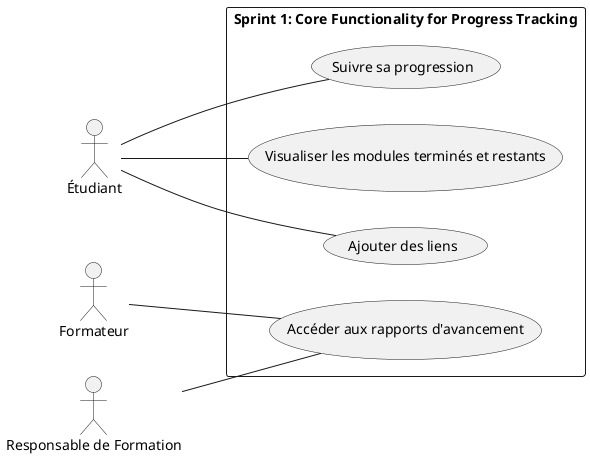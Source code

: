 @startuml
left to right direction
actor Étudiant
actor Formateur
actor "Responsable de Formation" as Responsable

rectangle "Sprint 1: Core Functionality for Progress Tracking" {
    usecase "Suivre sa progression" as UC1
    usecase "Visualiser les modules terminés et restants" as UC3
    usecase "Ajouter des liens" as UC9
    usecase "Accéder aux rapports d'avancement" as UC4
}

Étudiant -- UC1
Étudiant -- UC3
Étudiant -- UC9

Formateur -- UC4

Responsable -- UC4
@enduml

